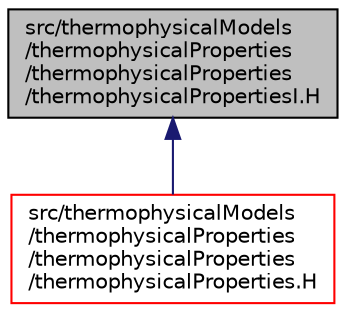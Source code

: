 digraph "src/thermophysicalModels/thermophysicalProperties/thermophysicalProperties/thermophysicalPropertiesI.H"
{
  bgcolor="transparent";
  edge [fontname="Helvetica",fontsize="10",labelfontname="Helvetica",labelfontsize="10"];
  node [fontname="Helvetica",fontsize="10",shape=record];
  Node1 [label="src/thermophysicalModels\l/thermophysicalProperties\l/thermophysicalProperties\l/thermophysicalPropertiesI.H",height=0.2,width=0.4,color="black", fillcolor="grey75", style="filled" fontcolor="black"];
  Node1 -> Node2 [dir="back",color="midnightblue",fontsize="10",style="solid",fontname="Helvetica"];
  Node2 [label="src/thermophysicalModels\l/thermophysicalProperties\l/thermophysicalProperties\l/thermophysicalProperties.H",height=0.2,width=0.4,color="red",URL="$thermophysicalProperties_8H.html"];
}
